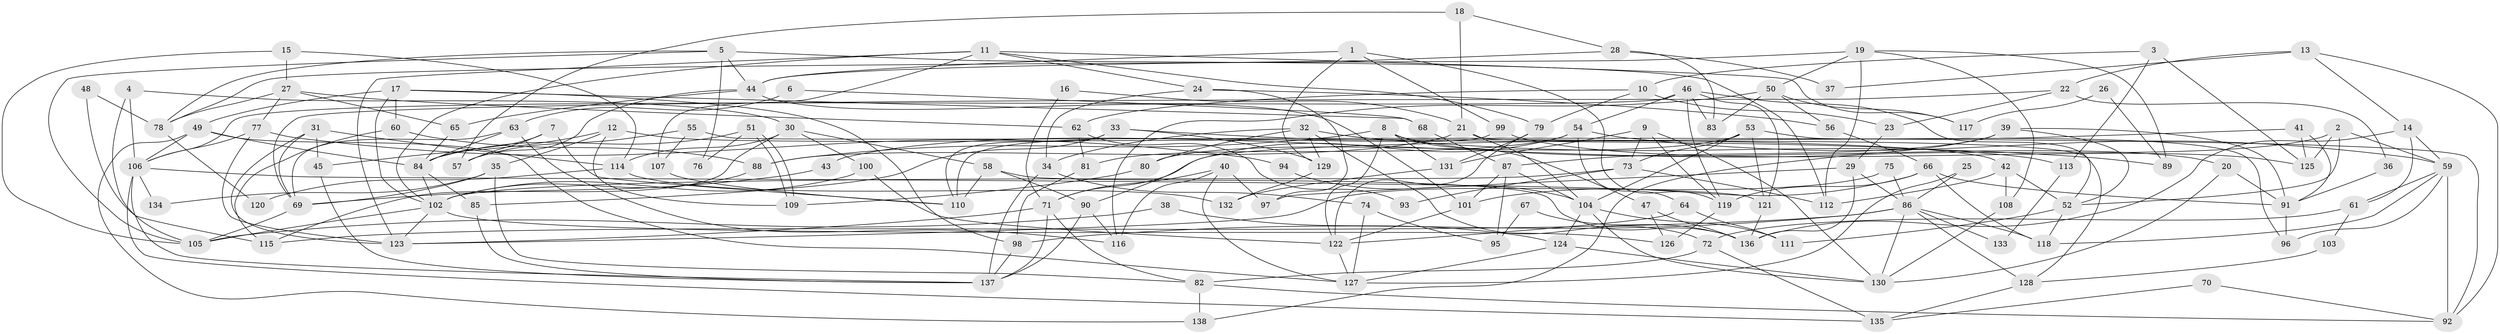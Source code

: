 // Generated by graph-tools (version 1.1) at 2025/26/03/09/25 03:26:15]
// undirected, 138 vertices, 276 edges
graph export_dot {
graph [start="1"]
  node [color=gray90,style=filled];
  1;
  2;
  3;
  4;
  5;
  6;
  7;
  8;
  9;
  10;
  11;
  12;
  13;
  14;
  15;
  16;
  17;
  18;
  19;
  20;
  21;
  22;
  23;
  24;
  25;
  26;
  27;
  28;
  29;
  30;
  31;
  32;
  33;
  34;
  35;
  36;
  37;
  38;
  39;
  40;
  41;
  42;
  43;
  44;
  45;
  46;
  47;
  48;
  49;
  50;
  51;
  52;
  53;
  54;
  55;
  56;
  57;
  58;
  59;
  60;
  61;
  62;
  63;
  64;
  65;
  66;
  67;
  68;
  69;
  70;
  71;
  72;
  73;
  74;
  75;
  76;
  77;
  78;
  79;
  80;
  81;
  82;
  83;
  84;
  85;
  86;
  87;
  88;
  89;
  90;
  91;
  92;
  93;
  94;
  95;
  96;
  97;
  98;
  99;
  100;
  101;
  102;
  103;
  104;
  105;
  106;
  107;
  108;
  109;
  110;
  111;
  112;
  113;
  114;
  115;
  116;
  117;
  118;
  119;
  120;
  121;
  122;
  123;
  124;
  125;
  126;
  127;
  128;
  129;
  130;
  131;
  132;
  133;
  134;
  135;
  136;
  137;
  138;
  1 -- 129;
  1 -- 119;
  1 -- 44;
  1 -- 99;
  2 -- 52;
  2 -- 59;
  2 -- 125;
  2 -- 138;
  3 -- 125;
  3 -- 10;
  3 -- 113;
  4 -- 106;
  4 -- 30;
  4 -- 105;
  5 -- 44;
  5 -- 112;
  5 -- 76;
  5 -- 78;
  5 -- 105;
  6 -- 68;
  6 -- 63;
  7 -- 110;
  7 -- 84;
  7 -- 57;
  8 -- 122;
  8 -- 131;
  8 -- 20;
  8 -- 47;
  8 -- 88;
  9 -- 119;
  9 -- 130;
  9 -- 73;
  9 -- 131;
  10 -- 62;
  10 -- 79;
  10 -- 23;
  11 -- 102;
  11 -- 123;
  11 -- 24;
  11 -- 79;
  11 -- 107;
  11 -- 117;
  12 -- 45;
  12 -- 42;
  12 -- 35;
  12 -- 109;
  13 -- 14;
  13 -- 92;
  13 -- 22;
  13 -- 37;
  14 -- 136;
  14 -- 59;
  14 -- 61;
  15 -- 105;
  15 -- 27;
  15 -- 114;
  16 -- 71;
  16 -- 21;
  17 -- 98;
  17 -- 102;
  17 -- 49;
  17 -- 60;
  17 -- 68;
  18 -- 57;
  18 -- 21;
  18 -- 28;
  19 -- 108;
  19 -- 50;
  19 -- 78;
  19 -- 89;
  19 -- 112;
  20 -- 130;
  20 -- 91;
  21 -- 88;
  21 -- 104;
  21 -- 128;
  22 -- 23;
  22 -- 36;
  22 -- 69;
  23 -- 29;
  24 -- 34;
  24 -- 56;
  24 -- 97;
  25 -- 127;
  25 -- 86;
  26 -- 117;
  26 -- 89;
  27 -- 78;
  27 -- 77;
  27 -- 62;
  27 -- 65;
  28 -- 44;
  28 -- 37;
  28 -- 83;
  29 -- 136;
  29 -- 97;
  29 -- 86;
  30 -- 115;
  30 -- 114;
  30 -- 58;
  30 -- 100;
  31 -- 69;
  31 -- 114;
  31 -- 45;
  31 -- 123;
  32 -- 80;
  32 -- 72;
  32 -- 34;
  32 -- 89;
  32 -- 129;
  33 -- 85;
  33 -- 110;
  33 -- 113;
  33 -- 129;
  34 -- 137;
  34 -- 74;
  35 -- 69;
  35 -- 82;
  35 -- 134;
  36 -- 91;
  38 -- 105;
  38 -- 124;
  39 -- 52;
  39 -- 91;
  39 -- 43;
  39 -- 87;
  40 -- 116;
  40 -- 71;
  40 -- 97;
  40 -- 127;
  41 -- 91;
  41 -- 71;
  41 -- 125;
  42 -- 52;
  42 -- 112;
  42 -- 108;
  43 -- 69;
  44 -- 65;
  44 -- 57;
  44 -- 101;
  45 -- 137;
  46 -- 121;
  46 -- 106;
  46 -- 52;
  46 -- 54;
  46 -- 83;
  46 -- 119;
  47 -- 126;
  47 -- 136;
  48 -- 115;
  48 -- 78;
  49 -- 138;
  49 -- 84;
  49 -- 106;
  49 -- 127;
  50 -- 56;
  50 -- 83;
  50 -- 116;
  50 -- 117;
  51 -- 84;
  51 -- 109;
  51 -- 109;
  51 -- 76;
  52 -- 111;
  52 -- 118;
  53 -- 73;
  53 -- 96;
  53 -- 80;
  53 -- 104;
  53 -- 121;
  54 -- 59;
  54 -- 64;
  54 -- 81;
  54 -- 90;
  55 -- 57;
  55 -- 107;
  55 -- 92;
  56 -- 66;
  58 -- 90;
  58 -- 110;
  58 -- 136;
  59 -- 118;
  59 -- 61;
  59 -- 92;
  59 -- 96;
  60 -- 88;
  60 -- 115;
  61 -- 72;
  61 -- 103;
  62 -- 81;
  62 -- 93;
  63 -- 116;
  63 -- 69;
  63 -- 84;
  64 -- 122;
  64 -- 111;
  65 -- 84;
  66 -- 101;
  66 -- 118;
  66 -- 91;
  66 -- 119;
  67 -- 136;
  67 -- 95;
  68 -- 87;
  69 -- 105;
  70 -- 135;
  70 -- 92;
  71 -- 123;
  71 -- 82;
  71 -- 137;
  72 -- 135;
  72 -- 82;
  73 -- 102;
  73 -- 93;
  73 -- 112;
  74 -- 127;
  74 -- 95;
  75 -- 86;
  75 -- 123;
  77 -- 106;
  77 -- 123;
  77 -- 94;
  78 -- 120;
  79 -- 122;
  79 -- 131;
  80 -- 109;
  81 -- 98;
  82 -- 92;
  82 -- 138;
  84 -- 85;
  84 -- 102;
  85 -- 137;
  86 -- 130;
  86 -- 98;
  86 -- 115;
  86 -- 118;
  86 -- 128;
  86 -- 133;
  87 -- 101;
  87 -- 95;
  87 -- 104;
  88 -- 102;
  90 -- 137;
  90 -- 116;
  91 -- 96;
  94 -- 104;
  98 -- 137;
  99 -- 125;
  99 -- 110;
  100 -- 102;
  100 -- 122;
  101 -- 122;
  102 -- 105;
  102 -- 123;
  102 -- 126;
  103 -- 128;
  104 -- 111;
  104 -- 124;
  104 -- 130;
  106 -- 121;
  106 -- 134;
  106 -- 135;
  106 -- 137;
  107 -- 110;
  108 -- 130;
  113 -- 133;
  114 -- 132;
  114 -- 120;
  119 -- 126;
  121 -- 136;
  122 -- 127;
  124 -- 127;
  124 -- 130;
  128 -- 135;
  129 -- 132;
  131 -- 132;
}
